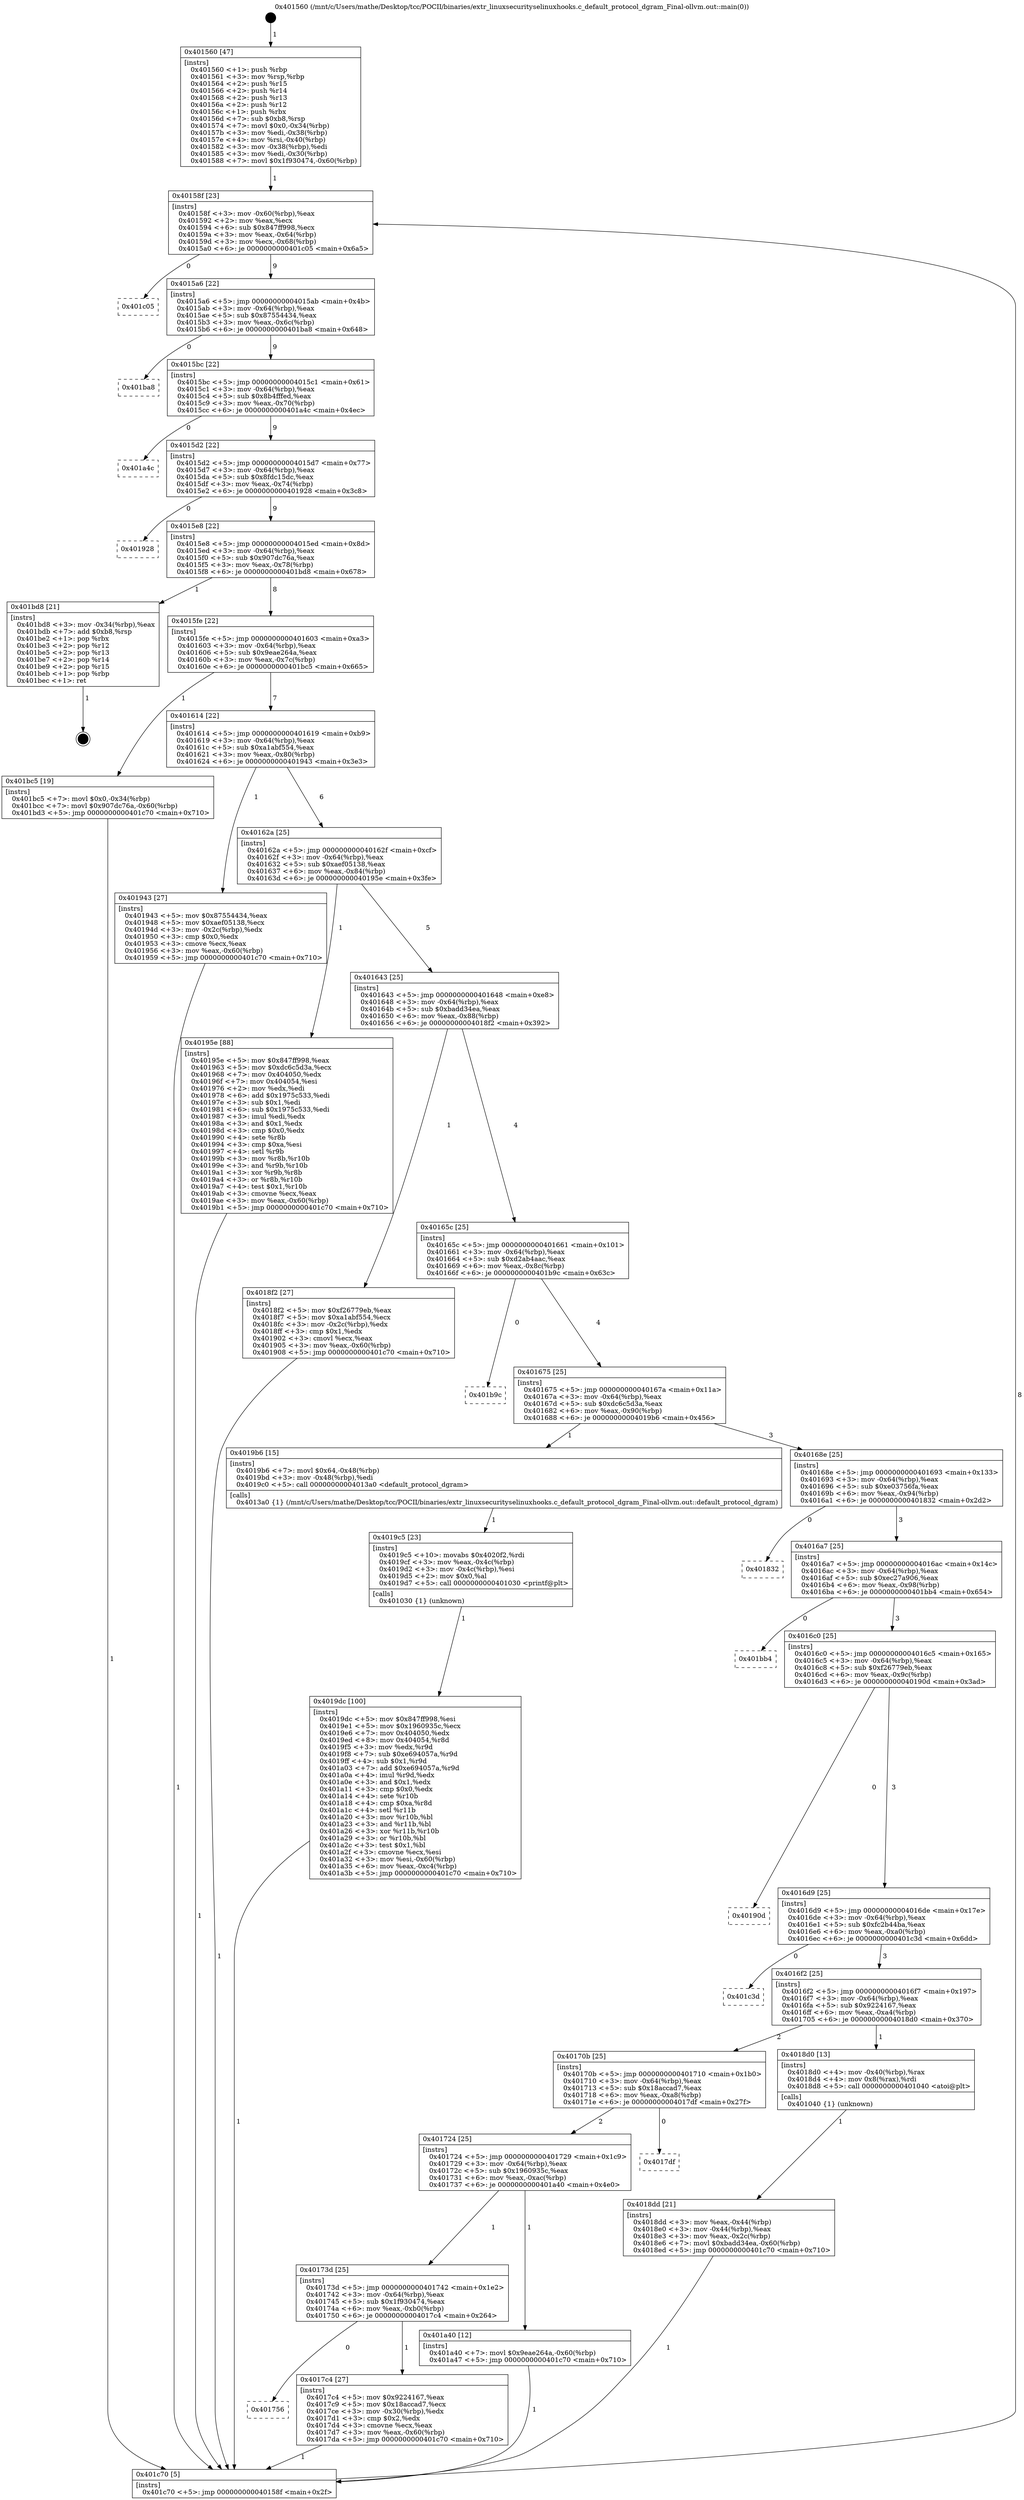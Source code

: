 digraph "0x401560" {
  label = "0x401560 (/mnt/c/Users/mathe/Desktop/tcc/POCII/binaries/extr_linuxsecurityselinuxhooks.c_default_protocol_dgram_Final-ollvm.out::main(0))"
  labelloc = "t"
  node[shape=record]

  Entry [label="",width=0.3,height=0.3,shape=circle,fillcolor=black,style=filled]
  "0x40158f" [label="{
     0x40158f [23]\l
     | [instrs]\l
     &nbsp;&nbsp;0x40158f \<+3\>: mov -0x60(%rbp),%eax\l
     &nbsp;&nbsp;0x401592 \<+2\>: mov %eax,%ecx\l
     &nbsp;&nbsp;0x401594 \<+6\>: sub $0x847ff998,%ecx\l
     &nbsp;&nbsp;0x40159a \<+3\>: mov %eax,-0x64(%rbp)\l
     &nbsp;&nbsp;0x40159d \<+3\>: mov %ecx,-0x68(%rbp)\l
     &nbsp;&nbsp;0x4015a0 \<+6\>: je 0000000000401c05 \<main+0x6a5\>\l
  }"]
  "0x401c05" [label="{
     0x401c05\l
  }", style=dashed]
  "0x4015a6" [label="{
     0x4015a6 [22]\l
     | [instrs]\l
     &nbsp;&nbsp;0x4015a6 \<+5\>: jmp 00000000004015ab \<main+0x4b\>\l
     &nbsp;&nbsp;0x4015ab \<+3\>: mov -0x64(%rbp),%eax\l
     &nbsp;&nbsp;0x4015ae \<+5\>: sub $0x87554434,%eax\l
     &nbsp;&nbsp;0x4015b3 \<+3\>: mov %eax,-0x6c(%rbp)\l
     &nbsp;&nbsp;0x4015b6 \<+6\>: je 0000000000401ba8 \<main+0x648\>\l
  }"]
  Exit [label="",width=0.3,height=0.3,shape=circle,fillcolor=black,style=filled,peripheries=2]
  "0x401ba8" [label="{
     0x401ba8\l
  }", style=dashed]
  "0x4015bc" [label="{
     0x4015bc [22]\l
     | [instrs]\l
     &nbsp;&nbsp;0x4015bc \<+5\>: jmp 00000000004015c1 \<main+0x61\>\l
     &nbsp;&nbsp;0x4015c1 \<+3\>: mov -0x64(%rbp),%eax\l
     &nbsp;&nbsp;0x4015c4 \<+5\>: sub $0x8b4fffed,%eax\l
     &nbsp;&nbsp;0x4015c9 \<+3\>: mov %eax,-0x70(%rbp)\l
     &nbsp;&nbsp;0x4015cc \<+6\>: je 0000000000401a4c \<main+0x4ec\>\l
  }"]
  "0x4019dc" [label="{
     0x4019dc [100]\l
     | [instrs]\l
     &nbsp;&nbsp;0x4019dc \<+5\>: mov $0x847ff998,%esi\l
     &nbsp;&nbsp;0x4019e1 \<+5\>: mov $0x1960935c,%ecx\l
     &nbsp;&nbsp;0x4019e6 \<+7\>: mov 0x404050,%edx\l
     &nbsp;&nbsp;0x4019ed \<+8\>: mov 0x404054,%r8d\l
     &nbsp;&nbsp;0x4019f5 \<+3\>: mov %edx,%r9d\l
     &nbsp;&nbsp;0x4019f8 \<+7\>: sub $0xe694057a,%r9d\l
     &nbsp;&nbsp;0x4019ff \<+4\>: sub $0x1,%r9d\l
     &nbsp;&nbsp;0x401a03 \<+7\>: add $0xe694057a,%r9d\l
     &nbsp;&nbsp;0x401a0a \<+4\>: imul %r9d,%edx\l
     &nbsp;&nbsp;0x401a0e \<+3\>: and $0x1,%edx\l
     &nbsp;&nbsp;0x401a11 \<+3\>: cmp $0x0,%edx\l
     &nbsp;&nbsp;0x401a14 \<+4\>: sete %r10b\l
     &nbsp;&nbsp;0x401a18 \<+4\>: cmp $0xa,%r8d\l
     &nbsp;&nbsp;0x401a1c \<+4\>: setl %r11b\l
     &nbsp;&nbsp;0x401a20 \<+3\>: mov %r10b,%bl\l
     &nbsp;&nbsp;0x401a23 \<+3\>: and %r11b,%bl\l
     &nbsp;&nbsp;0x401a26 \<+3\>: xor %r11b,%r10b\l
     &nbsp;&nbsp;0x401a29 \<+3\>: or %r10b,%bl\l
     &nbsp;&nbsp;0x401a2c \<+3\>: test $0x1,%bl\l
     &nbsp;&nbsp;0x401a2f \<+3\>: cmovne %ecx,%esi\l
     &nbsp;&nbsp;0x401a32 \<+3\>: mov %esi,-0x60(%rbp)\l
     &nbsp;&nbsp;0x401a35 \<+6\>: mov %eax,-0xc4(%rbp)\l
     &nbsp;&nbsp;0x401a3b \<+5\>: jmp 0000000000401c70 \<main+0x710\>\l
  }"]
  "0x401a4c" [label="{
     0x401a4c\l
  }", style=dashed]
  "0x4015d2" [label="{
     0x4015d2 [22]\l
     | [instrs]\l
     &nbsp;&nbsp;0x4015d2 \<+5\>: jmp 00000000004015d7 \<main+0x77\>\l
     &nbsp;&nbsp;0x4015d7 \<+3\>: mov -0x64(%rbp),%eax\l
     &nbsp;&nbsp;0x4015da \<+5\>: sub $0x8fdc15dc,%eax\l
     &nbsp;&nbsp;0x4015df \<+3\>: mov %eax,-0x74(%rbp)\l
     &nbsp;&nbsp;0x4015e2 \<+6\>: je 0000000000401928 \<main+0x3c8\>\l
  }"]
  "0x4019c5" [label="{
     0x4019c5 [23]\l
     | [instrs]\l
     &nbsp;&nbsp;0x4019c5 \<+10\>: movabs $0x4020f2,%rdi\l
     &nbsp;&nbsp;0x4019cf \<+3\>: mov %eax,-0x4c(%rbp)\l
     &nbsp;&nbsp;0x4019d2 \<+3\>: mov -0x4c(%rbp),%esi\l
     &nbsp;&nbsp;0x4019d5 \<+2\>: mov $0x0,%al\l
     &nbsp;&nbsp;0x4019d7 \<+5\>: call 0000000000401030 \<printf@plt\>\l
     | [calls]\l
     &nbsp;&nbsp;0x401030 \{1\} (unknown)\l
  }"]
  "0x401928" [label="{
     0x401928\l
  }", style=dashed]
  "0x4015e8" [label="{
     0x4015e8 [22]\l
     | [instrs]\l
     &nbsp;&nbsp;0x4015e8 \<+5\>: jmp 00000000004015ed \<main+0x8d\>\l
     &nbsp;&nbsp;0x4015ed \<+3\>: mov -0x64(%rbp),%eax\l
     &nbsp;&nbsp;0x4015f0 \<+5\>: sub $0x907dc76a,%eax\l
     &nbsp;&nbsp;0x4015f5 \<+3\>: mov %eax,-0x78(%rbp)\l
     &nbsp;&nbsp;0x4015f8 \<+6\>: je 0000000000401bd8 \<main+0x678\>\l
  }"]
  "0x4018dd" [label="{
     0x4018dd [21]\l
     | [instrs]\l
     &nbsp;&nbsp;0x4018dd \<+3\>: mov %eax,-0x44(%rbp)\l
     &nbsp;&nbsp;0x4018e0 \<+3\>: mov -0x44(%rbp),%eax\l
     &nbsp;&nbsp;0x4018e3 \<+3\>: mov %eax,-0x2c(%rbp)\l
     &nbsp;&nbsp;0x4018e6 \<+7\>: movl $0xbadd34ea,-0x60(%rbp)\l
     &nbsp;&nbsp;0x4018ed \<+5\>: jmp 0000000000401c70 \<main+0x710\>\l
  }"]
  "0x401bd8" [label="{
     0x401bd8 [21]\l
     | [instrs]\l
     &nbsp;&nbsp;0x401bd8 \<+3\>: mov -0x34(%rbp),%eax\l
     &nbsp;&nbsp;0x401bdb \<+7\>: add $0xb8,%rsp\l
     &nbsp;&nbsp;0x401be2 \<+1\>: pop %rbx\l
     &nbsp;&nbsp;0x401be3 \<+2\>: pop %r12\l
     &nbsp;&nbsp;0x401be5 \<+2\>: pop %r13\l
     &nbsp;&nbsp;0x401be7 \<+2\>: pop %r14\l
     &nbsp;&nbsp;0x401be9 \<+2\>: pop %r15\l
     &nbsp;&nbsp;0x401beb \<+1\>: pop %rbp\l
     &nbsp;&nbsp;0x401bec \<+1\>: ret\l
  }"]
  "0x4015fe" [label="{
     0x4015fe [22]\l
     | [instrs]\l
     &nbsp;&nbsp;0x4015fe \<+5\>: jmp 0000000000401603 \<main+0xa3\>\l
     &nbsp;&nbsp;0x401603 \<+3\>: mov -0x64(%rbp),%eax\l
     &nbsp;&nbsp;0x401606 \<+5\>: sub $0x9eae264a,%eax\l
     &nbsp;&nbsp;0x40160b \<+3\>: mov %eax,-0x7c(%rbp)\l
     &nbsp;&nbsp;0x40160e \<+6\>: je 0000000000401bc5 \<main+0x665\>\l
  }"]
  "0x401560" [label="{
     0x401560 [47]\l
     | [instrs]\l
     &nbsp;&nbsp;0x401560 \<+1\>: push %rbp\l
     &nbsp;&nbsp;0x401561 \<+3\>: mov %rsp,%rbp\l
     &nbsp;&nbsp;0x401564 \<+2\>: push %r15\l
     &nbsp;&nbsp;0x401566 \<+2\>: push %r14\l
     &nbsp;&nbsp;0x401568 \<+2\>: push %r13\l
     &nbsp;&nbsp;0x40156a \<+2\>: push %r12\l
     &nbsp;&nbsp;0x40156c \<+1\>: push %rbx\l
     &nbsp;&nbsp;0x40156d \<+7\>: sub $0xb8,%rsp\l
     &nbsp;&nbsp;0x401574 \<+7\>: movl $0x0,-0x34(%rbp)\l
     &nbsp;&nbsp;0x40157b \<+3\>: mov %edi,-0x38(%rbp)\l
     &nbsp;&nbsp;0x40157e \<+4\>: mov %rsi,-0x40(%rbp)\l
     &nbsp;&nbsp;0x401582 \<+3\>: mov -0x38(%rbp),%edi\l
     &nbsp;&nbsp;0x401585 \<+3\>: mov %edi,-0x30(%rbp)\l
     &nbsp;&nbsp;0x401588 \<+7\>: movl $0x1f930474,-0x60(%rbp)\l
  }"]
  "0x401bc5" [label="{
     0x401bc5 [19]\l
     | [instrs]\l
     &nbsp;&nbsp;0x401bc5 \<+7\>: movl $0x0,-0x34(%rbp)\l
     &nbsp;&nbsp;0x401bcc \<+7\>: movl $0x907dc76a,-0x60(%rbp)\l
     &nbsp;&nbsp;0x401bd3 \<+5\>: jmp 0000000000401c70 \<main+0x710\>\l
  }"]
  "0x401614" [label="{
     0x401614 [22]\l
     | [instrs]\l
     &nbsp;&nbsp;0x401614 \<+5\>: jmp 0000000000401619 \<main+0xb9\>\l
     &nbsp;&nbsp;0x401619 \<+3\>: mov -0x64(%rbp),%eax\l
     &nbsp;&nbsp;0x40161c \<+5\>: sub $0xa1abf554,%eax\l
     &nbsp;&nbsp;0x401621 \<+3\>: mov %eax,-0x80(%rbp)\l
     &nbsp;&nbsp;0x401624 \<+6\>: je 0000000000401943 \<main+0x3e3\>\l
  }"]
  "0x401c70" [label="{
     0x401c70 [5]\l
     | [instrs]\l
     &nbsp;&nbsp;0x401c70 \<+5\>: jmp 000000000040158f \<main+0x2f\>\l
  }"]
  "0x401943" [label="{
     0x401943 [27]\l
     | [instrs]\l
     &nbsp;&nbsp;0x401943 \<+5\>: mov $0x87554434,%eax\l
     &nbsp;&nbsp;0x401948 \<+5\>: mov $0xaef05138,%ecx\l
     &nbsp;&nbsp;0x40194d \<+3\>: mov -0x2c(%rbp),%edx\l
     &nbsp;&nbsp;0x401950 \<+3\>: cmp $0x0,%edx\l
     &nbsp;&nbsp;0x401953 \<+3\>: cmove %ecx,%eax\l
     &nbsp;&nbsp;0x401956 \<+3\>: mov %eax,-0x60(%rbp)\l
     &nbsp;&nbsp;0x401959 \<+5\>: jmp 0000000000401c70 \<main+0x710\>\l
  }"]
  "0x40162a" [label="{
     0x40162a [25]\l
     | [instrs]\l
     &nbsp;&nbsp;0x40162a \<+5\>: jmp 000000000040162f \<main+0xcf\>\l
     &nbsp;&nbsp;0x40162f \<+3\>: mov -0x64(%rbp),%eax\l
     &nbsp;&nbsp;0x401632 \<+5\>: sub $0xaef05138,%eax\l
     &nbsp;&nbsp;0x401637 \<+6\>: mov %eax,-0x84(%rbp)\l
     &nbsp;&nbsp;0x40163d \<+6\>: je 000000000040195e \<main+0x3fe\>\l
  }"]
  "0x401756" [label="{
     0x401756\l
  }", style=dashed]
  "0x40195e" [label="{
     0x40195e [88]\l
     | [instrs]\l
     &nbsp;&nbsp;0x40195e \<+5\>: mov $0x847ff998,%eax\l
     &nbsp;&nbsp;0x401963 \<+5\>: mov $0xdc6c5d3a,%ecx\l
     &nbsp;&nbsp;0x401968 \<+7\>: mov 0x404050,%edx\l
     &nbsp;&nbsp;0x40196f \<+7\>: mov 0x404054,%esi\l
     &nbsp;&nbsp;0x401976 \<+2\>: mov %edx,%edi\l
     &nbsp;&nbsp;0x401978 \<+6\>: add $0x1975c533,%edi\l
     &nbsp;&nbsp;0x40197e \<+3\>: sub $0x1,%edi\l
     &nbsp;&nbsp;0x401981 \<+6\>: sub $0x1975c533,%edi\l
     &nbsp;&nbsp;0x401987 \<+3\>: imul %edi,%edx\l
     &nbsp;&nbsp;0x40198a \<+3\>: and $0x1,%edx\l
     &nbsp;&nbsp;0x40198d \<+3\>: cmp $0x0,%edx\l
     &nbsp;&nbsp;0x401990 \<+4\>: sete %r8b\l
     &nbsp;&nbsp;0x401994 \<+3\>: cmp $0xa,%esi\l
     &nbsp;&nbsp;0x401997 \<+4\>: setl %r9b\l
     &nbsp;&nbsp;0x40199b \<+3\>: mov %r8b,%r10b\l
     &nbsp;&nbsp;0x40199e \<+3\>: and %r9b,%r10b\l
     &nbsp;&nbsp;0x4019a1 \<+3\>: xor %r9b,%r8b\l
     &nbsp;&nbsp;0x4019a4 \<+3\>: or %r8b,%r10b\l
     &nbsp;&nbsp;0x4019a7 \<+4\>: test $0x1,%r10b\l
     &nbsp;&nbsp;0x4019ab \<+3\>: cmovne %ecx,%eax\l
     &nbsp;&nbsp;0x4019ae \<+3\>: mov %eax,-0x60(%rbp)\l
     &nbsp;&nbsp;0x4019b1 \<+5\>: jmp 0000000000401c70 \<main+0x710\>\l
  }"]
  "0x401643" [label="{
     0x401643 [25]\l
     | [instrs]\l
     &nbsp;&nbsp;0x401643 \<+5\>: jmp 0000000000401648 \<main+0xe8\>\l
     &nbsp;&nbsp;0x401648 \<+3\>: mov -0x64(%rbp),%eax\l
     &nbsp;&nbsp;0x40164b \<+5\>: sub $0xbadd34ea,%eax\l
     &nbsp;&nbsp;0x401650 \<+6\>: mov %eax,-0x88(%rbp)\l
     &nbsp;&nbsp;0x401656 \<+6\>: je 00000000004018f2 \<main+0x392\>\l
  }"]
  "0x4017c4" [label="{
     0x4017c4 [27]\l
     | [instrs]\l
     &nbsp;&nbsp;0x4017c4 \<+5\>: mov $0x9224167,%eax\l
     &nbsp;&nbsp;0x4017c9 \<+5\>: mov $0x18accad7,%ecx\l
     &nbsp;&nbsp;0x4017ce \<+3\>: mov -0x30(%rbp),%edx\l
     &nbsp;&nbsp;0x4017d1 \<+3\>: cmp $0x2,%edx\l
     &nbsp;&nbsp;0x4017d4 \<+3\>: cmovne %ecx,%eax\l
     &nbsp;&nbsp;0x4017d7 \<+3\>: mov %eax,-0x60(%rbp)\l
     &nbsp;&nbsp;0x4017da \<+5\>: jmp 0000000000401c70 \<main+0x710\>\l
  }"]
  "0x4018f2" [label="{
     0x4018f2 [27]\l
     | [instrs]\l
     &nbsp;&nbsp;0x4018f2 \<+5\>: mov $0xf26779eb,%eax\l
     &nbsp;&nbsp;0x4018f7 \<+5\>: mov $0xa1abf554,%ecx\l
     &nbsp;&nbsp;0x4018fc \<+3\>: mov -0x2c(%rbp),%edx\l
     &nbsp;&nbsp;0x4018ff \<+3\>: cmp $0x1,%edx\l
     &nbsp;&nbsp;0x401902 \<+3\>: cmovl %ecx,%eax\l
     &nbsp;&nbsp;0x401905 \<+3\>: mov %eax,-0x60(%rbp)\l
     &nbsp;&nbsp;0x401908 \<+5\>: jmp 0000000000401c70 \<main+0x710\>\l
  }"]
  "0x40165c" [label="{
     0x40165c [25]\l
     | [instrs]\l
     &nbsp;&nbsp;0x40165c \<+5\>: jmp 0000000000401661 \<main+0x101\>\l
     &nbsp;&nbsp;0x401661 \<+3\>: mov -0x64(%rbp),%eax\l
     &nbsp;&nbsp;0x401664 \<+5\>: sub $0xd2ab4aac,%eax\l
     &nbsp;&nbsp;0x401669 \<+6\>: mov %eax,-0x8c(%rbp)\l
     &nbsp;&nbsp;0x40166f \<+6\>: je 0000000000401b9c \<main+0x63c\>\l
  }"]
  "0x40173d" [label="{
     0x40173d [25]\l
     | [instrs]\l
     &nbsp;&nbsp;0x40173d \<+5\>: jmp 0000000000401742 \<main+0x1e2\>\l
     &nbsp;&nbsp;0x401742 \<+3\>: mov -0x64(%rbp),%eax\l
     &nbsp;&nbsp;0x401745 \<+5\>: sub $0x1f930474,%eax\l
     &nbsp;&nbsp;0x40174a \<+6\>: mov %eax,-0xb0(%rbp)\l
     &nbsp;&nbsp;0x401750 \<+6\>: je 00000000004017c4 \<main+0x264\>\l
  }"]
  "0x401b9c" [label="{
     0x401b9c\l
  }", style=dashed]
  "0x401675" [label="{
     0x401675 [25]\l
     | [instrs]\l
     &nbsp;&nbsp;0x401675 \<+5\>: jmp 000000000040167a \<main+0x11a\>\l
     &nbsp;&nbsp;0x40167a \<+3\>: mov -0x64(%rbp),%eax\l
     &nbsp;&nbsp;0x40167d \<+5\>: sub $0xdc6c5d3a,%eax\l
     &nbsp;&nbsp;0x401682 \<+6\>: mov %eax,-0x90(%rbp)\l
     &nbsp;&nbsp;0x401688 \<+6\>: je 00000000004019b6 \<main+0x456\>\l
  }"]
  "0x401a40" [label="{
     0x401a40 [12]\l
     | [instrs]\l
     &nbsp;&nbsp;0x401a40 \<+7\>: movl $0x9eae264a,-0x60(%rbp)\l
     &nbsp;&nbsp;0x401a47 \<+5\>: jmp 0000000000401c70 \<main+0x710\>\l
  }"]
  "0x4019b6" [label="{
     0x4019b6 [15]\l
     | [instrs]\l
     &nbsp;&nbsp;0x4019b6 \<+7\>: movl $0x64,-0x48(%rbp)\l
     &nbsp;&nbsp;0x4019bd \<+3\>: mov -0x48(%rbp),%edi\l
     &nbsp;&nbsp;0x4019c0 \<+5\>: call 00000000004013a0 \<default_protocol_dgram\>\l
     | [calls]\l
     &nbsp;&nbsp;0x4013a0 \{1\} (/mnt/c/Users/mathe/Desktop/tcc/POCII/binaries/extr_linuxsecurityselinuxhooks.c_default_protocol_dgram_Final-ollvm.out::default_protocol_dgram)\l
  }"]
  "0x40168e" [label="{
     0x40168e [25]\l
     | [instrs]\l
     &nbsp;&nbsp;0x40168e \<+5\>: jmp 0000000000401693 \<main+0x133\>\l
     &nbsp;&nbsp;0x401693 \<+3\>: mov -0x64(%rbp),%eax\l
     &nbsp;&nbsp;0x401696 \<+5\>: sub $0xe03756fa,%eax\l
     &nbsp;&nbsp;0x40169b \<+6\>: mov %eax,-0x94(%rbp)\l
     &nbsp;&nbsp;0x4016a1 \<+6\>: je 0000000000401832 \<main+0x2d2\>\l
  }"]
  "0x401724" [label="{
     0x401724 [25]\l
     | [instrs]\l
     &nbsp;&nbsp;0x401724 \<+5\>: jmp 0000000000401729 \<main+0x1c9\>\l
     &nbsp;&nbsp;0x401729 \<+3\>: mov -0x64(%rbp),%eax\l
     &nbsp;&nbsp;0x40172c \<+5\>: sub $0x1960935c,%eax\l
     &nbsp;&nbsp;0x401731 \<+6\>: mov %eax,-0xac(%rbp)\l
     &nbsp;&nbsp;0x401737 \<+6\>: je 0000000000401a40 \<main+0x4e0\>\l
  }"]
  "0x401832" [label="{
     0x401832\l
  }", style=dashed]
  "0x4016a7" [label="{
     0x4016a7 [25]\l
     | [instrs]\l
     &nbsp;&nbsp;0x4016a7 \<+5\>: jmp 00000000004016ac \<main+0x14c\>\l
     &nbsp;&nbsp;0x4016ac \<+3\>: mov -0x64(%rbp),%eax\l
     &nbsp;&nbsp;0x4016af \<+5\>: sub $0xec27a906,%eax\l
     &nbsp;&nbsp;0x4016b4 \<+6\>: mov %eax,-0x98(%rbp)\l
     &nbsp;&nbsp;0x4016ba \<+6\>: je 0000000000401bb4 \<main+0x654\>\l
  }"]
  "0x4017df" [label="{
     0x4017df\l
  }", style=dashed]
  "0x401bb4" [label="{
     0x401bb4\l
  }", style=dashed]
  "0x4016c0" [label="{
     0x4016c0 [25]\l
     | [instrs]\l
     &nbsp;&nbsp;0x4016c0 \<+5\>: jmp 00000000004016c5 \<main+0x165\>\l
     &nbsp;&nbsp;0x4016c5 \<+3\>: mov -0x64(%rbp),%eax\l
     &nbsp;&nbsp;0x4016c8 \<+5\>: sub $0xf26779eb,%eax\l
     &nbsp;&nbsp;0x4016cd \<+6\>: mov %eax,-0x9c(%rbp)\l
     &nbsp;&nbsp;0x4016d3 \<+6\>: je 000000000040190d \<main+0x3ad\>\l
  }"]
  "0x40170b" [label="{
     0x40170b [25]\l
     | [instrs]\l
     &nbsp;&nbsp;0x40170b \<+5\>: jmp 0000000000401710 \<main+0x1b0\>\l
     &nbsp;&nbsp;0x401710 \<+3\>: mov -0x64(%rbp),%eax\l
     &nbsp;&nbsp;0x401713 \<+5\>: sub $0x18accad7,%eax\l
     &nbsp;&nbsp;0x401718 \<+6\>: mov %eax,-0xa8(%rbp)\l
     &nbsp;&nbsp;0x40171e \<+6\>: je 00000000004017df \<main+0x27f\>\l
  }"]
  "0x40190d" [label="{
     0x40190d\l
  }", style=dashed]
  "0x4016d9" [label="{
     0x4016d9 [25]\l
     | [instrs]\l
     &nbsp;&nbsp;0x4016d9 \<+5\>: jmp 00000000004016de \<main+0x17e\>\l
     &nbsp;&nbsp;0x4016de \<+3\>: mov -0x64(%rbp),%eax\l
     &nbsp;&nbsp;0x4016e1 \<+5\>: sub $0xfc2b44ba,%eax\l
     &nbsp;&nbsp;0x4016e6 \<+6\>: mov %eax,-0xa0(%rbp)\l
     &nbsp;&nbsp;0x4016ec \<+6\>: je 0000000000401c3d \<main+0x6dd\>\l
  }"]
  "0x4018d0" [label="{
     0x4018d0 [13]\l
     | [instrs]\l
     &nbsp;&nbsp;0x4018d0 \<+4\>: mov -0x40(%rbp),%rax\l
     &nbsp;&nbsp;0x4018d4 \<+4\>: mov 0x8(%rax),%rdi\l
     &nbsp;&nbsp;0x4018d8 \<+5\>: call 0000000000401040 \<atoi@plt\>\l
     | [calls]\l
     &nbsp;&nbsp;0x401040 \{1\} (unknown)\l
  }"]
  "0x401c3d" [label="{
     0x401c3d\l
  }", style=dashed]
  "0x4016f2" [label="{
     0x4016f2 [25]\l
     | [instrs]\l
     &nbsp;&nbsp;0x4016f2 \<+5\>: jmp 00000000004016f7 \<main+0x197\>\l
     &nbsp;&nbsp;0x4016f7 \<+3\>: mov -0x64(%rbp),%eax\l
     &nbsp;&nbsp;0x4016fa \<+5\>: sub $0x9224167,%eax\l
     &nbsp;&nbsp;0x4016ff \<+6\>: mov %eax,-0xa4(%rbp)\l
     &nbsp;&nbsp;0x401705 \<+6\>: je 00000000004018d0 \<main+0x370\>\l
  }"]
  Entry -> "0x401560" [label=" 1"]
  "0x40158f" -> "0x401c05" [label=" 0"]
  "0x40158f" -> "0x4015a6" [label=" 9"]
  "0x401bd8" -> Exit [label=" 1"]
  "0x4015a6" -> "0x401ba8" [label=" 0"]
  "0x4015a6" -> "0x4015bc" [label=" 9"]
  "0x401bc5" -> "0x401c70" [label=" 1"]
  "0x4015bc" -> "0x401a4c" [label=" 0"]
  "0x4015bc" -> "0x4015d2" [label=" 9"]
  "0x401a40" -> "0x401c70" [label=" 1"]
  "0x4015d2" -> "0x401928" [label=" 0"]
  "0x4015d2" -> "0x4015e8" [label=" 9"]
  "0x4019dc" -> "0x401c70" [label=" 1"]
  "0x4015e8" -> "0x401bd8" [label=" 1"]
  "0x4015e8" -> "0x4015fe" [label=" 8"]
  "0x4019c5" -> "0x4019dc" [label=" 1"]
  "0x4015fe" -> "0x401bc5" [label=" 1"]
  "0x4015fe" -> "0x401614" [label=" 7"]
  "0x4019b6" -> "0x4019c5" [label=" 1"]
  "0x401614" -> "0x401943" [label=" 1"]
  "0x401614" -> "0x40162a" [label=" 6"]
  "0x40195e" -> "0x401c70" [label=" 1"]
  "0x40162a" -> "0x40195e" [label=" 1"]
  "0x40162a" -> "0x401643" [label=" 5"]
  "0x401943" -> "0x401c70" [label=" 1"]
  "0x401643" -> "0x4018f2" [label=" 1"]
  "0x401643" -> "0x40165c" [label=" 4"]
  "0x4018f2" -> "0x401c70" [label=" 1"]
  "0x40165c" -> "0x401b9c" [label=" 0"]
  "0x40165c" -> "0x401675" [label=" 4"]
  "0x4018d0" -> "0x4018dd" [label=" 1"]
  "0x401675" -> "0x4019b6" [label=" 1"]
  "0x401675" -> "0x40168e" [label=" 3"]
  "0x401c70" -> "0x40158f" [label=" 8"]
  "0x40168e" -> "0x401832" [label=" 0"]
  "0x40168e" -> "0x4016a7" [label=" 3"]
  "0x4017c4" -> "0x401c70" [label=" 1"]
  "0x4016a7" -> "0x401bb4" [label=" 0"]
  "0x4016a7" -> "0x4016c0" [label=" 3"]
  "0x40173d" -> "0x401756" [label=" 0"]
  "0x4016c0" -> "0x40190d" [label=" 0"]
  "0x4016c0" -> "0x4016d9" [label=" 3"]
  "0x4018dd" -> "0x401c70" [label=" 1"]
  "0x4016d9" -> "0x401c3d" [label=" 0"]
  "0x4016d9" -> "0x4016f2" [label=" 3"]
  "0x401724" -> "0x40173d" [label=" 1"]
  "0x4016f2" -> "0x4018d0" [label=" 1"]
  "0x4016f2" -> "0x40170b" [label=" 2"]
  "0x40173d" -> "0x4017c4" [label=" 1"]
  "0x40170b" -> "0x4017df" [label=" 0"]
  "0x40170b" -> "0x401724" [label=" 2"]
  "0x401560" -> "0x40158f" [label=" 1"]
  "0x401724" -> "0x401a40" [label=" 1"]
}
